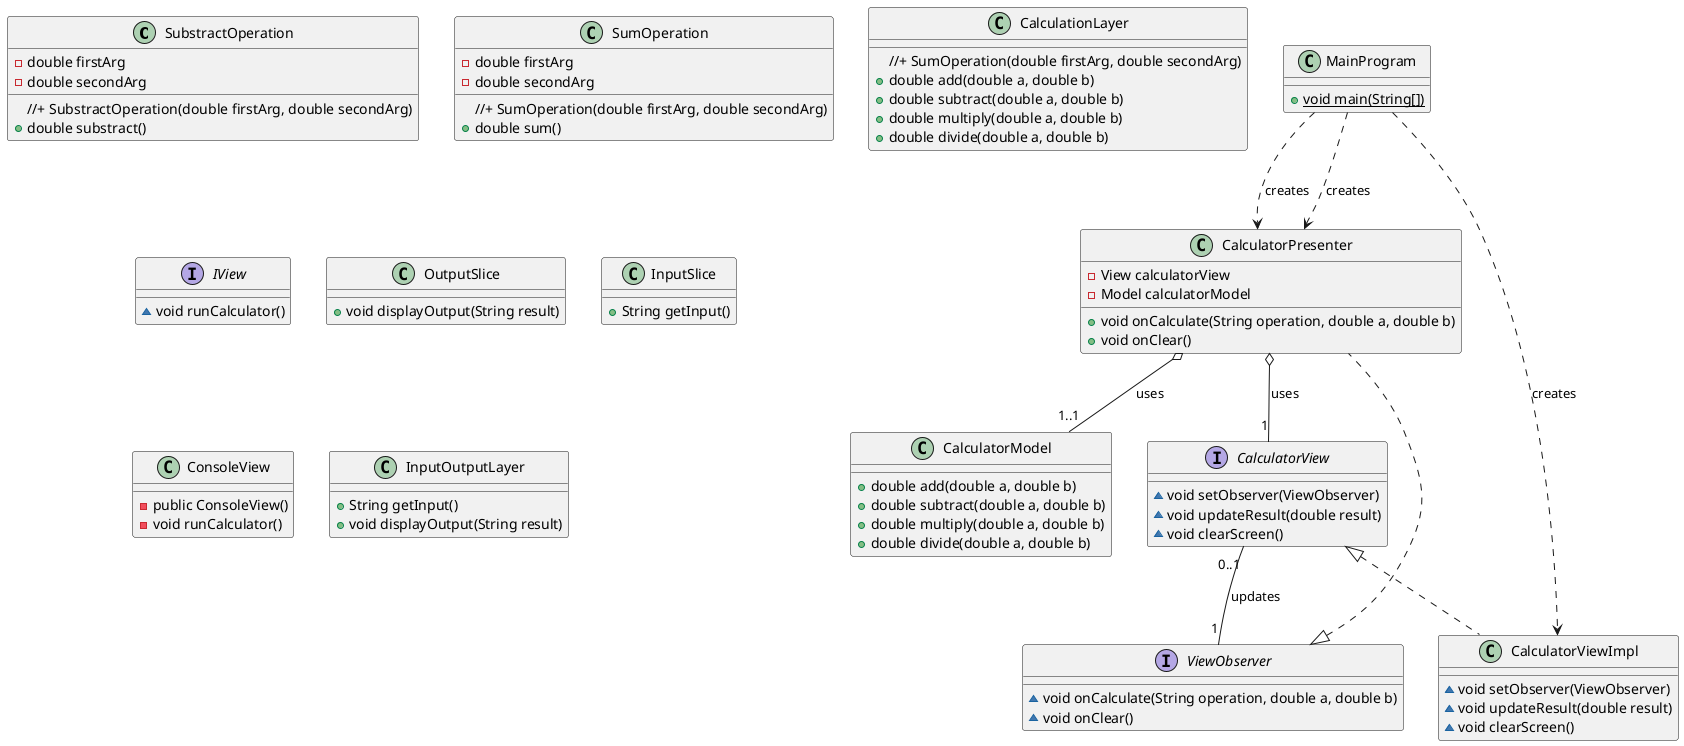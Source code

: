 @startuml
' Определение классов и интерфейсов
class SubstractOperation {
  //+ SubstractOperation(double firstArg, double secondArg)
  + double substract()
  - double firstArg
  - double secondArg
}

class SumOperation {
  //+ SumOperation(double firstArg, double secondArg)
  + double sum()
  - double firstArg
  - double secondArg
}

class CalculationLayer {
  //+ SumOperation(double firstArg, double secondArg)
  + double add(double a, double b)
  + double subtract(double a, double b)
  + double multiply(double a, double b)
  + double divide(double a, double b)

}

interface IView {
  ~ void runCalculator()
}

class OutputSlice {
  + void displayOutput(String result)
}

class InputSlice {
  + String getInput()
}

class ConsoleView {
  - public ConsoleView()
  - void runCalculator()
}

class InputOutputLayer {
  + String getInput()
  + void displayOutput(String result)
}





class CalculatorPresenter {
  - View calculatorView
  - Model calculatorModel
  + void onCalculate(String operation, double a, double b)
  + void onClear()
}

class CalculatorModel {
  + double add(double a, double b)
  + double subtract(double a, double b)
  + double multiply(double a, double b)
  + double divide(double a, double b)
}

interface CalculatorView {
  ~ void setObserver(ViewObserver)
  ~ void updateResult(double result)
  ~ void clearScreen()
}

class MainProgram {
  + {static} void main(String[])
}

interface ViewObserver {
  ~ void onCalculate(String operation, double a, double b)
  ~ void onClear()
}

class CalculatorViewImpl {
  ~ void setObserver(ViewObserver)
  ~ void updateResult(double result)
  ~ void clearScreen()
}

' Реализация интерфейса
ViewObserver <|.. CalculatorPresenter
CalculatorView <|.. CalculatorViewImpl

' Агрегация в UML отображается пустым ромбом
CalculatorPresenter o-- "1" CalculatorView : uses
CalculatorPresenter o-- "1..1" CalculatorModel : uses

' Зависимость
'MainProgram ..> ViewObserver : initiates
' Зависимость: MainProgram зависит от CalculatorPresenter для инициализации
MainProgram ..> CalculatorPresenter : creates
MainProgram ..> CalculatorViewImpl : creates
MainProgram ..> CalculatorPresenter : creates

' Ассоциация с мультипликатором
CalculatorView "0..1" -- "1" ViewObserver : updates
@enduml
